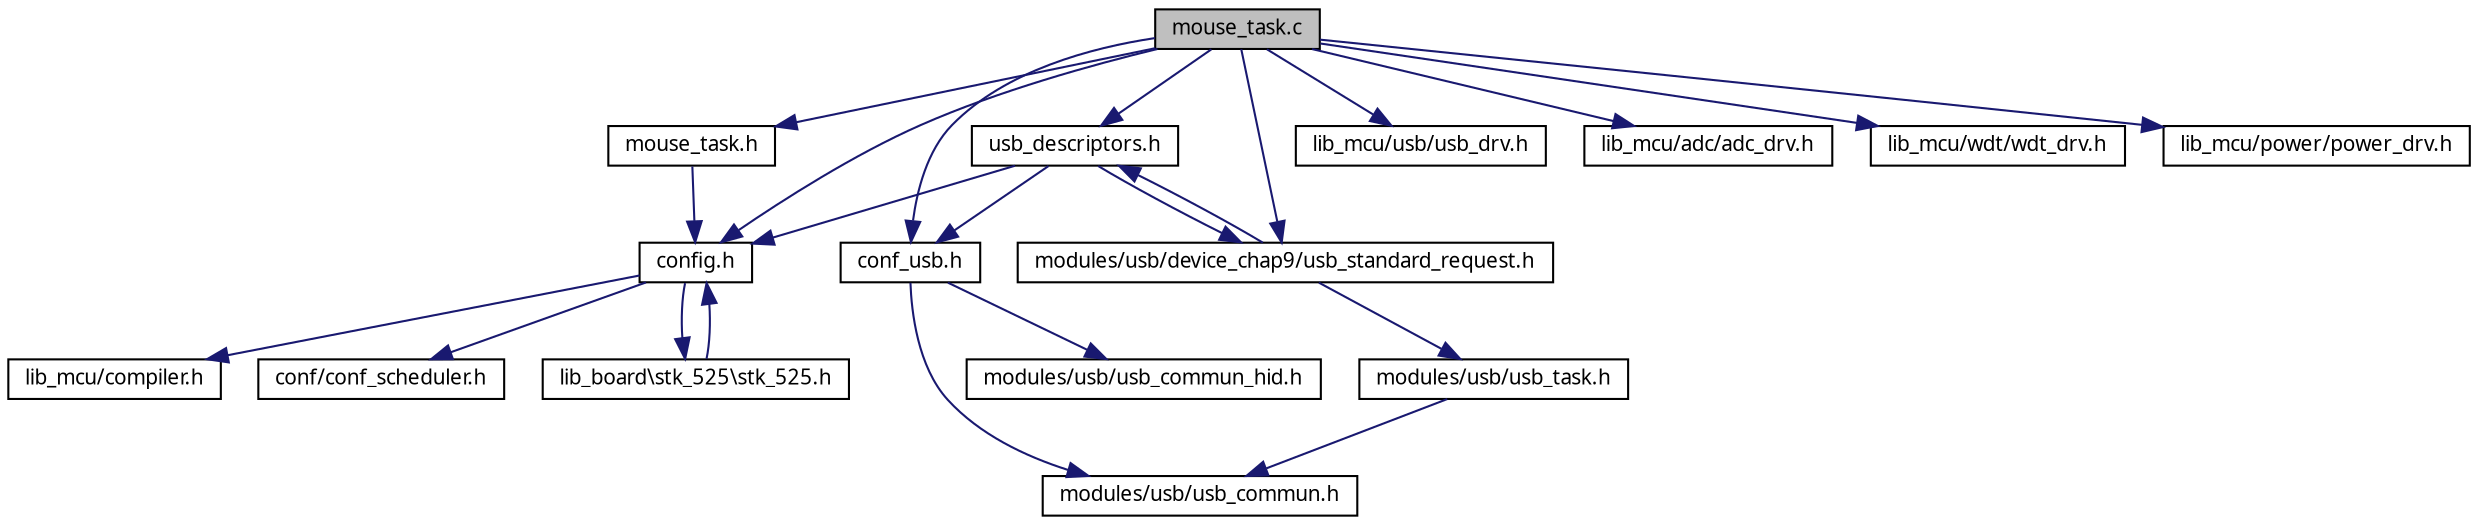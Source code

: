 digraph G
{
  edge [fontname="FreeSans.ttf",fontsize=10,labelfontname="FreeSans.ttf",labelfontsize=10];
  node [fontname="FreeSans.ttf",fontsize=10,shape=record];
  Node1 [label="mouse_task.c",height=0.2,width=0.4,color="black", fillcolor="grey75", style="filled" fontcolor="black"];
  Node1 -> Node2 [color="midnightblue",fontsize=10,style="solid",fontname="FreeSans.ttf"];
  Node2 [label="config.h",height=0.2,width=0.4,color="black", fillcolor="white", style="filled",URL="$a00022.html"];
  Node2 -> Node3 [color="midnightblue",fontsize=10,style="solid",fontname="FreeSans.ttf"];
  Node3 [label="lib_mcu/compiler.h",height=0.2,width=0.4,color="black", fillcolor="white", style="filled",URL="$a00019.html"];
  Node2 -> Node4 [color="midnightblue",fontsize=10,style="solid",fontname="FreeSans.ttf"];
  Node4 [label="conf/conf_scheduler.h",height=0.2,width=0.4,color="black", fillcolor="white", style="filled",URL="$a00020.html"];
  Node2 -> Node5 [color="midnightblue",fontsize=10,style="solid",fontname="FreeSans.ttf"];
  Node5 [label="lib_board\\stk_525\\stk_525.h",height=0.2,width=0.4,color="black", fillcolor="white", style="filled",URL="$a00033.html"];
  Node5 -> Node2 [color="midnightblue",fontsize=10,style="solid",fontname="FreeSans.ttf"];
  Node1 -> Node6 [color="midnightblue",fontsize=10,style="solid",fontname="FreeSans.ttf"];
  Node6 [label="conf_usb.h",height=0.2,width=0.4,color="black", fillcolor="white", style="filled",URL="$a00021.html"];
  Node6 -> Node7 [color="midnightblue",fontsize=10,style="solid",fontname="FreeSans.ttf"];
  Node7 [label="modules/usb/usb_commun.h",height=0.2,width=0.4,color="black", fillcolor="white", style="filled",URL="$a00035.html"];
  Node6 -> Node8 [color="midnightblue",fontsize=10,style="solid",fontname="FreeSans.ttf"];
  Node8 [label="modules/usb/usb_commun_hid.h",height=0.2,width=0.4,color="black", fillcolor="white", style="filled",URL="$a00036.html"];
  Node1 -> Node9 [color="midnightblue",fontsize=10,style="solid",fontname="FreeSans.ttf"];
  Node9 [label="mouse_task.h",height=0.2,width=0.4,color="black", fillcolor="white", style="filled",URL="$a00026.html"];
  Node9 -> Node2 [color="midnightblue",fontsize=10,style="solid",fontname="FreeSans.ttf"];
  Node1 -> Node10 [color="midnightblue",fontsize=10,style="solid",fontname="FreeSans.ttf"];
  Node10 [label="usb_descriptors.h",height=0.2,width=0.4,color="black", fillcolor="white", style="filled",URL="$a00038.html"];
  Node10 -> Node2 [color="midnightblue",fontsize=10,style="solid",fontname="FreeSans.ttf"];
  Node10 -> Node11 [color="midnightblue",fontsize=10,style="solid",fontname="FreeSans.ttf"];
  Node11 [label="modules/usb/device_chap9/usb_standard_request.h",height=0.2,width=0.4,color="black", fillcolor="white", style="filled",URL="$a00048.html"];
  Node11 -> Node12 [color="midnightblue",fontsize=10,style="solid",fontname="FreeSans.ttf"];
  Node12 [label="modules/usb/usb_task.h",height=0.2,width=0.4,color="black", fillcolor="white", style="filled",URL="$a00050.html"];
  Node12 -> Node7 [color="midnightblue",fontsize=10,style="solid",fontname="FreeSans.ttf"];
  Node11 -> Node10 [color="midnightblue",fontsize=10,style="solid",fontname="FreeSans.ttf"];
  Node10 -> Node6 [color="midnightblue",fontsize=10,style="solid",fontname="FreeSans.ttf"];
  Node1 -> Node13 [color="midnightblue",fontsize=10,style="solid",fontname="FreeSans.ttf"];
  Node13 [label="lib_mcu/usb/usb_drv.h",height=0.2,width=0.4,color="black", fillcolor="white", style="filled",URL="$a00042.html"];
  Node1 -> Node14 [color="midnightblue",fontsize=10,style="solid",fontname="FreeSans.ttf"];
  Node14 [label="lib_mcu/adc/adc_drv.h",height=0.2,width=0.4,color="black", fillcolor="white", style="filled",URL="$a00016.html"];
  Node1 -> Node15 [color="midnightblue",fontsize=10,style="solid",fontname="FreeSans.ttf"];
  Node15 [label="lib_mcu/wdt/wdt_drv.h",height=0.2,width=0.4,color="black", fillcolor="white", style="filled",URL="$a00052.html"];
  Node1 -> Node16 [color="midnightblue",fontsize=10,style="solid",fontname="FreeSans.ttf"];
  Node16 [label="lib_mcu/power/power_drv.h",height=0.2,width=0.4,color="black", fillcolor="white", style="filled",URL="$a00029.html"];
  Node1 -> Node11 [color="midnightblue",fontsize=10,style="solid",fontname="FreeSans.ttf"];
}
